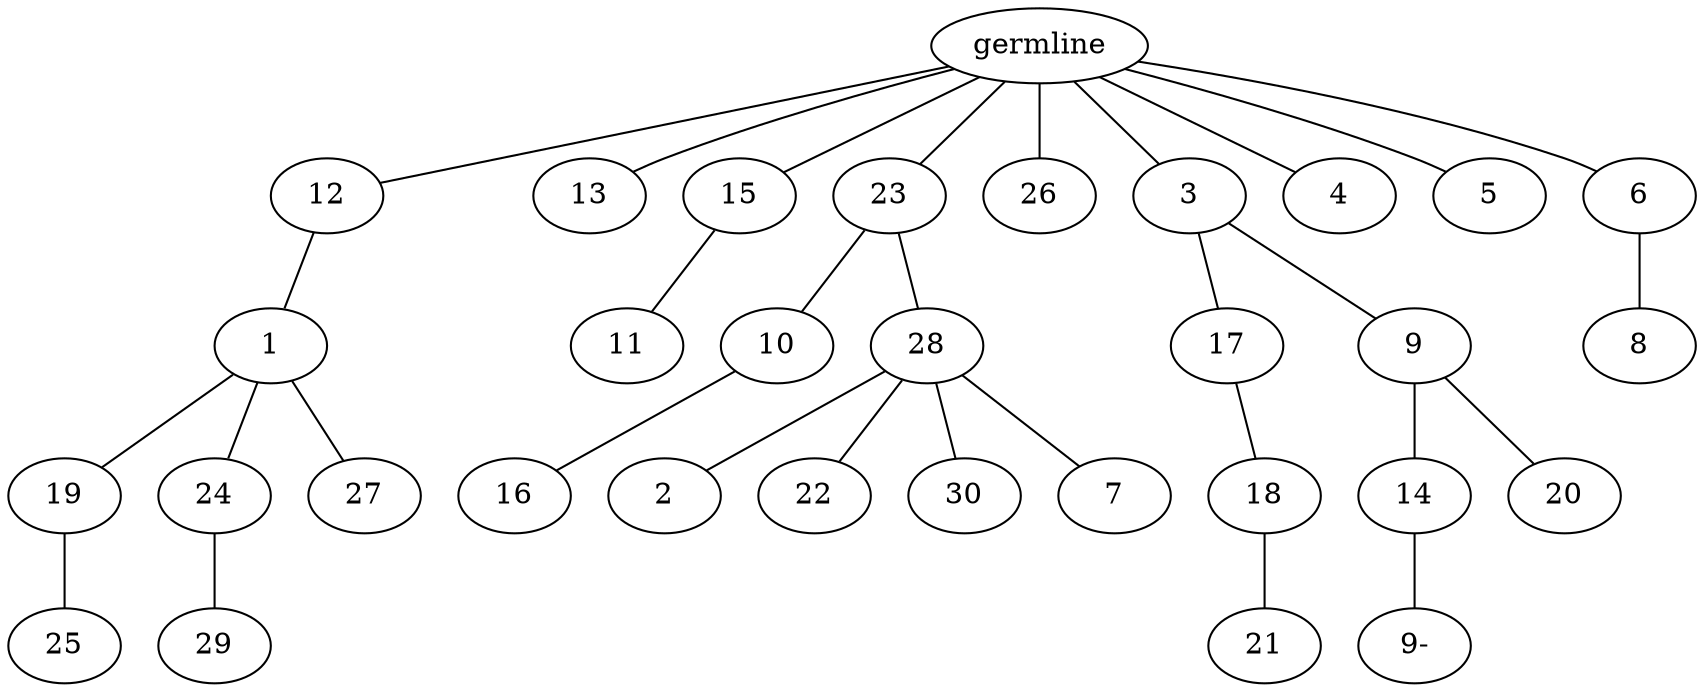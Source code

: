 graph tree {
    "139767104473744" [label="germline"];
    "139767104583280" [label="12"];
    "139767104585152" [label="1"];
    "139767104584720" [label="19"];
    "139767104585680" [label="25"];
    "139767104584096" [label="24"];
    "139767104582224" [label="29"];
    "139767104583184" [label="27"];
    "139767104581792" [label="13"];
    "139767104581696" [label="15"];
    "139767104581888" [label="11"];
    "139767104582368" [label="23"];
    "139767104582512" [label="10"];
    "139767104611616" [label="16"];
    "139767104584528" [label="28"];
    "139767104612240" [label="2"];
    "139767104614016" [label="22"];
    "139767104610704" [label="30"];
    "139767104612720" [label="7"];
    "139767104584576" [label="26"];
    "139767104581744" [label="3"];
    "139767104613824" [label="17"];
    "139767104614352" [label="18"];
    "139767104610464" [label="21"];
    "139767104611328" [label="9"];
    "139767104611856" [label="14"];
    "139767104668672" [label="9-"];
    "139767104613488" [label="20"];
    "139767104583952" [label="4"];
    "139767104585632" [label="5"];
    "139767104613536" [label="6"];
    "139767104613632" [label="8"];
    "139767104473744" -- "139767104583280";
    "139767104473744" -- "139767104581792";
    "139767104473744" -- "139767104581696";
    "139767104473744" -- "139767104582368";
    "139767104473744" -- "139767104584576";
    "139767104473744" -- "139767104581744";
    "139767104473744" -- "139767104583952";
    "139767104473744" -- "139767104585632";
    "139767104473744" -- "139767104613536";
    "139767104583280" -- "139767104585152";
    "139767104585152" -- "139767104584720";
    "139767104585152" -- "139767104584096";
    "139767104585152" -- "139767104583184";
    "139767104584720" -- "139767104585680";
    "139767104584096" -- "139767104582224";
    "139767104581696" -- "139767104581888";
    "139767104582368" -- "139767104582512";
    "139767104582368" -- "139767104584528";
    "139767104582512" -- "139767104611616";
    "139767104584528" -- "139767104612240";
    "139767104584528" -- "139767104614016";
    "139767104584528" -- "139767104610704";
    "139767104584528" -- "139767104612720";
    "139767104581744" -- "139767104613824";
    "139767104581744" -- "139767104611328";
    "139767104613824" -- "139767104614352";
    "139767104614352" -- "139767104610464";
    "139767104611328" -- "139767104611856";
    "139767104611328" -- "139767104613488";
    "139767104611856" -- "139767104668672";
    "139767104613536" -- "139767104613632";
}
